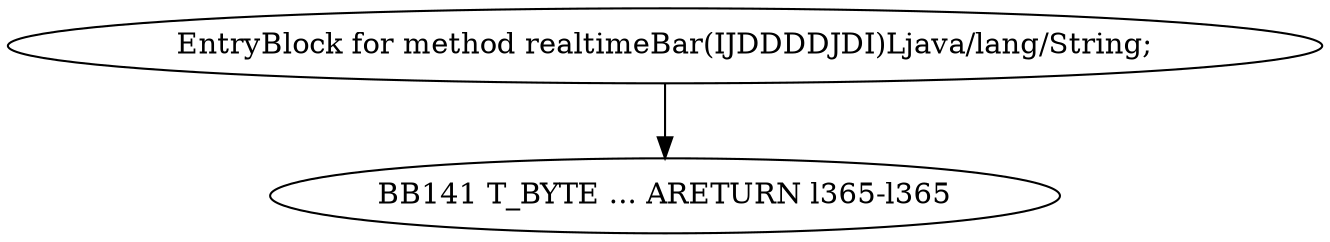 digraph G {
  1 [ label="BB141 T_BYTE ... ARETURN l365-l365" ];
  2 [ label="EntryBlock for method realtimeBar(IJDDDDJDI)Ljava/lang/String;" ];
  2 -> 1 [ label="" ];
}

